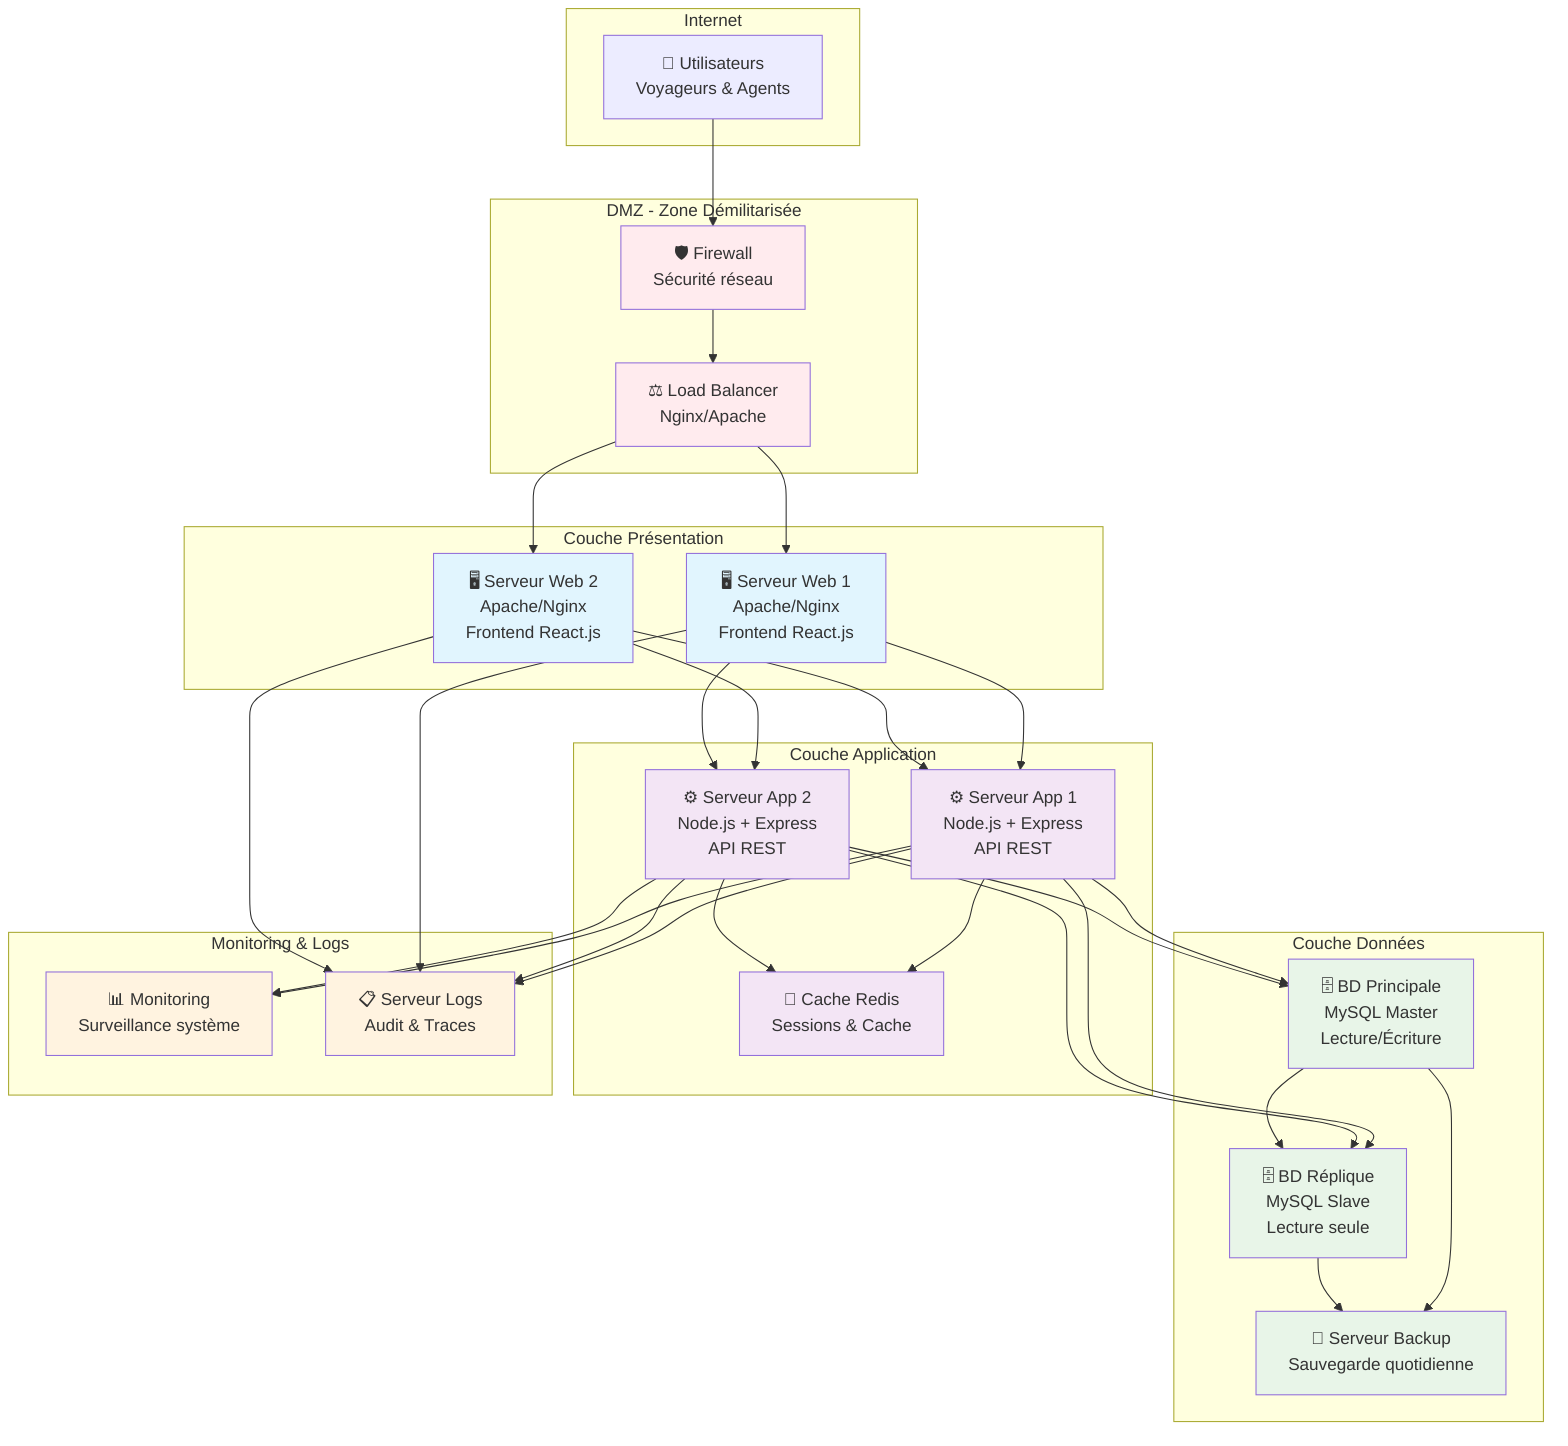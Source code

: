 graph TB
    subgraph "Internet"
        Users[👥 Utilisateurs<br/>Voyageurs & Agents]
    end
    
    subgraph "DMZ - Zone Démilitarisée"
        LB[⚖️ Load Balancer<br/>Nginx/Apache]
        FW[🛡️ Firewall<br/>Sécurité réseau]
    end
    
    subgraph "Couche Présentation"
        WS1[🖥️ Serveur Web 1<br/>Apache/Nginx<br/>Frontend React.js]
        WS2[🖥️ Serveur Web 2<br/>Apache/Nginx<br/>Frontend React.js]
    end
    
    subgraph "Couche Application"
        AS1[⚙️ Serveur App 1<br/>Node.js + Express<br/>API REST]
        AS2[⚙️ Serveur App 2<br/>Node.js + Express<br/>API REST]
        CACHE[🚀 Cache Redis<br/>Sessions & Cache]
    end
    
    subgraph "Couche Données"
        DB_MASTER[🗄️ BD Principale<br/>MySQL Master<br/>Lecture/Écriture]
        DB_SLAVE[🗄️ BD Réplique<br/>MySQL Slave<br/>Lecture seule]
        BACKUP[💾 Serveur Backup<br/>Sauvegarde quotidienne]
    end
    
    subgraph "Monitoring & Logs"
        MON[📊 Monitoring<br/>Surveillance système]
        LOGS[📋 Serveur Logs<br/>Audit & Traces]
    end
    
    Users --> FW
    FW --> LB
    LB --> WS1
    LB --> WS2
    
    WS1 --> AS1
    WS2 --> AS2
    WS1 --> AS2
    WS2 --> AS1
    
    AS1 --> CACHE
    AS2 --> CACHE
    AS1 --> DB_MASTER
    AS2 --> DB_MASTER
    AS1 --> DB_SLAVE
    AS2 --> DB_SLAVE
    
    DB_MASTER --> DB_SLAVE
    DB_MASTER --> BACKUP
    DB_SLAVE --> BACKUP
    
    AS1 --> MON
    AS2 --> MON
    WS1 --> LOGS
    WS2 --> LOGS
    AS1 --> LOGS
    AS2 --> LOGS
    
    classDef webServer fill:#e1f5fe
    classDef appServer fill:#f3e5f5
    classDef database fill:#e8f5e8
    classDef security fill:#ffebee
    classDef monitoring fill:#fff3e0
    
    class WS1,WS2 webServer
    class AS1,AS2,CACHE appServer
    class DB_MASTER,DB_SLAVE,BACKUP database
    class FW,LB security
    class MON,LOGS monitoring
